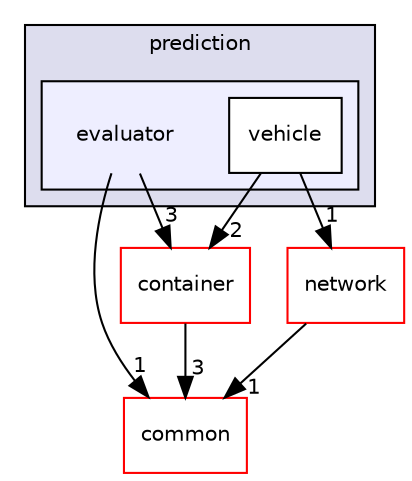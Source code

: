digraph "modules/prediction/evaluator" {
  compound=true
  node [ fontsize="10", fontname="Helvetica"];
  edge [ labelfontsize="10", labelfontname="Helvetica"];
  subgraph clusterdir_98def79fa8ada504f25cb6167266aa6e {
    graph [ bgcolor="#ddddee", pencolor="black", label="prediction" fontname="Helvetica", fontsize="10", URL="dir_98def79fa8ada504f25cb6167266aa6e.html"]
  subgraph clusterdir_d5d8403bbee8c7241c4567d10d67a8f4 {
    graph [ bgcolor="#eeeeff", pencolor="black", label="" URL="dir_d5d8403bbee8c7241c4567d10d67a8f4.html"];
    dir_d5d8403bbee8c7241c4567d10d67a8f4 [shape=plaintext label="evaluator"];
    dir_9412ac5537cc8308ba42ee348824b49e [shape=box label="vehicle" color="black" fillcolor="white" style="filled" URL="dir_9412ac5537cc8308ba42ee348824b49e.html"];
  }
  }
  dir_7643ba70e8426d412d9483ed2e2a4c51 [shape=box label="network" fillcolor="white" style="filled" color="red" URL="dir_7643ba70e8426d412d9483ed2e2a4c51.html"];
  dir_9a5e51f49964887903df6eed98080585 [shape=box label="common" fillcolor="white" style="filled" color="red" URL="dir_9a5e51f49964887903df6eed98080585.html"];
  dir_785e2b277299b71d04d4ff801adb13f8 [shape=box label="container" fillcolor="white" style="filled" color="red" URL="dir_785e2b277299b71d04d4ff801adb13f8.html"];
  dir_7643ba70e8426d412d9483ed2e2a4c51->dir_9a5e51f49964887903df6eed98080585 [headlabel="1", labeldistance=1.5 headhref="dir_000206_000050.html"];
  dir_9412ac5537cc8308ba42ee348824b49e->dir_7643ba70e8426d412d9483ed2e2a4c51 [headlabel="1", labeldistance=1.5 headhref="dir_000205_000206.html"];
  dir_9412ac5537cc8308ba42ee348824b49e->dir_785e2b277299b71d04d4ff801adb13f8 [headlabel="2", labeldistance=1.5 headhref="dir_000205_000177.html"];
  dir_785e2b277299b71d04d4ff801adb13f8->dir_9a5e51f49964887903df6eed98080585 [headlabel="3", labeldistance=1.5 headhref="dir_000177_000050.html"];
  dir_d5d8403bbee8c7241c4567d10d67a8f4->dir_9a5e51f49964887903df6eed98080585 [headlabel="1", labeldistance=1.5 headhref="dir_000204_000050.html"];
  dir_d5d8403bbee8c7241c4567d10d67a8f4->dir_785e2b277299b71d04d4ff801adb13f8 [headlabel="3", labeldistance=1.5 headhref="dir_000204_000177.html"];
}
